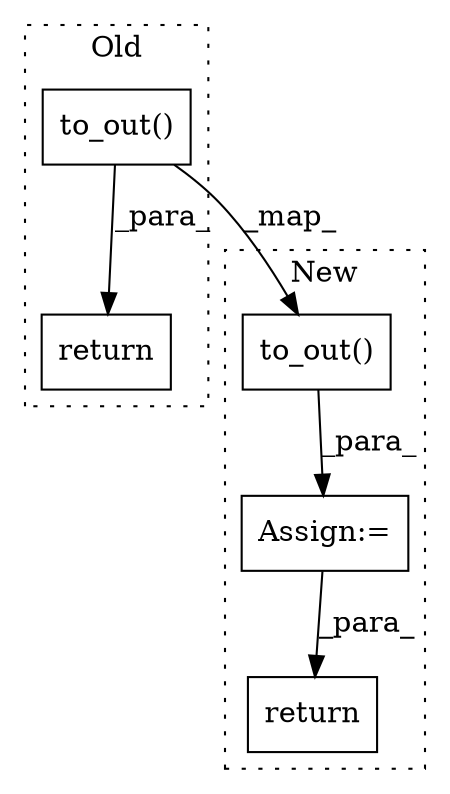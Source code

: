 digraph G {
subgraph cluster0 {
1 [label="to_out()" a="75" s="9756,9771" l="12,1" shape="box"];
3 [label="return" a="93" s="9749" l="7" shape="box"];
label = "Old";
style="dotted";
}
subgraph cluster1 {
2 [label="to_out()" a="75" s="9884,9899" l="12,1" shape="box"];
4 [label="return" a="93" s="9909" l="7" shape="box"];
5 [label="Assign:=" a="68" s="9881" l="3" shape="box"];
label = "New";
style="dotted";
}
1 -> 3 [label="_para_"];
1 -> 2 [label="_map_"];
2 -> 5 [label="_para_"];
5 -> 4 [label="_para_"];
}